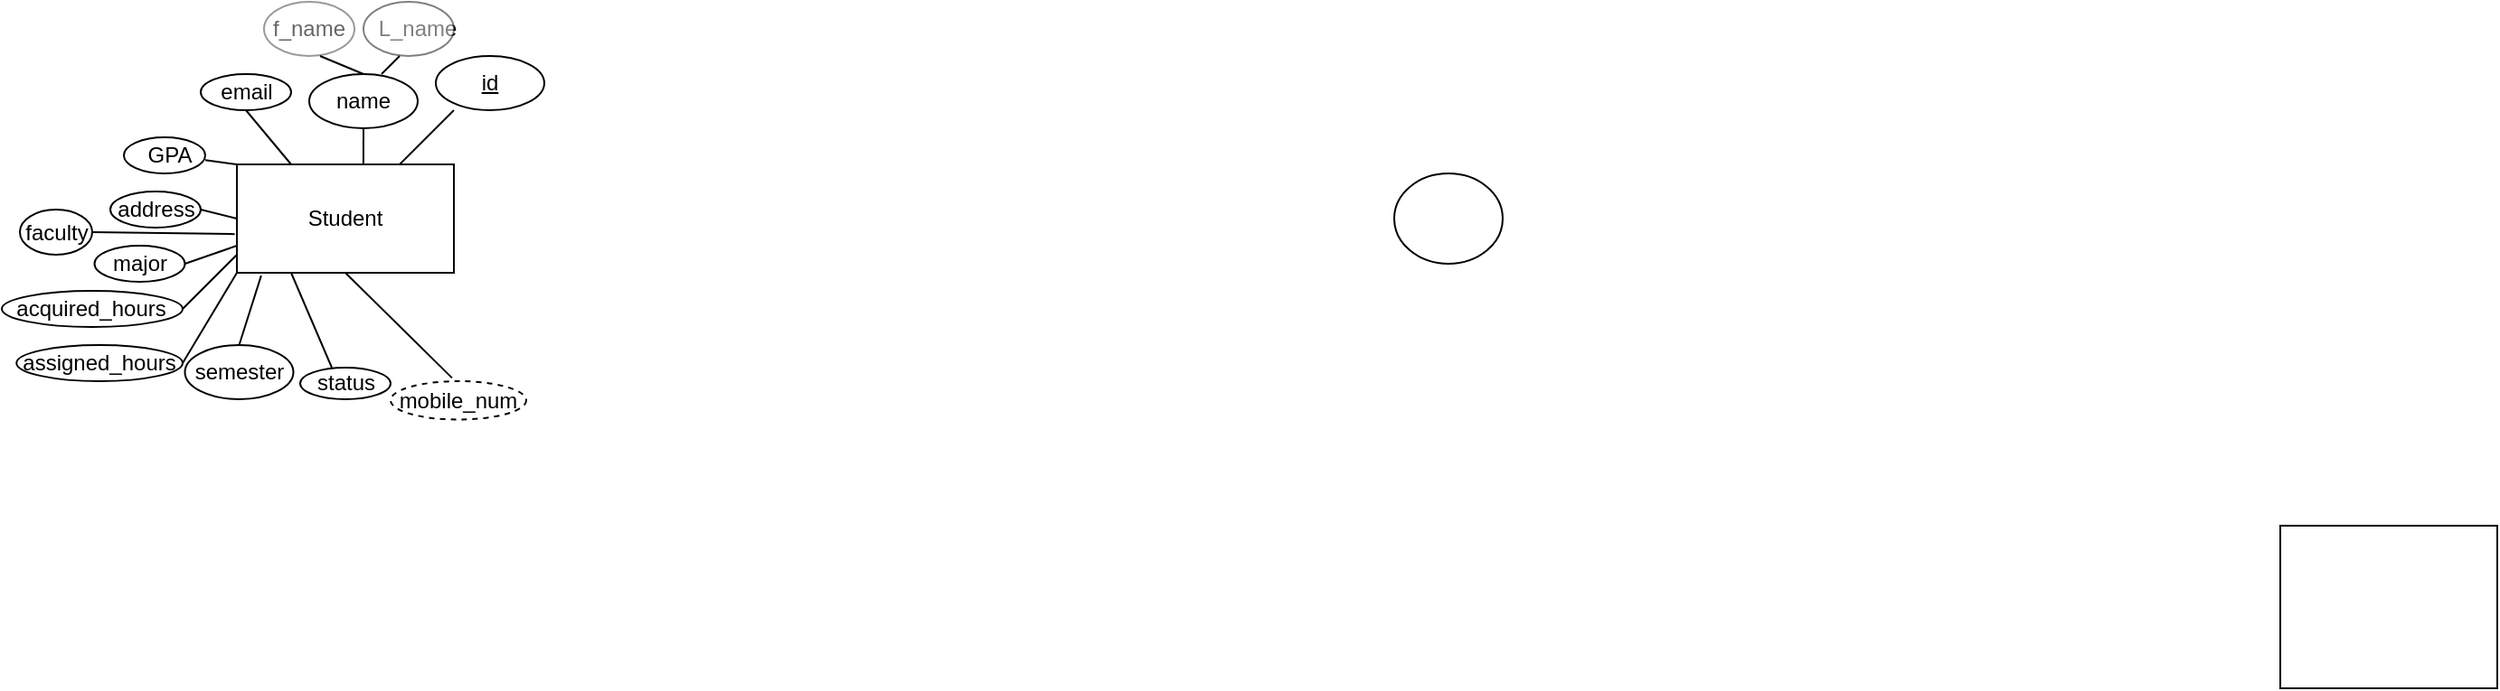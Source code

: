 <mxfile version="26.2.6">
  <diagram name="Page-1" id="XjCpb390zubgaoJemEW_">
    <mxGraphModel dx="1237" dy="198" grid="1" gridSize="10" guides="1" tooltips="1" connect="1" arrows="1" fold="1" page="1" pageScale="1" pageWidth="850" pageHeight="1100" math="0" shadow="0">
      <root>
        <mxCell id="0" />
        <mxCell id="1" parent="0" />
        <mxCell id="3sptjTlRXnZytQL2yX10-6" value="" style="rounded=0;whiteSpace=wrap;html=1;" vertex="1" parent="1">
          <mxGeometry x="-720" y="120" width="120" height="60" as="geometry" />
        </mxCell>
        <mxCell id="3sptjTlRXnZytQL2yX10-7" value="" style="rounded=0;whiteSpace=wrap;html=1;" vertex="1" parent="1">
          <mxGeometry x="410" y="320" width="120" height="90" as="geometry" />
        </mxCell>
        <mxCell id="3sptjTlRXnZytQL2yX10-8" value="Student" style="text;html=1;align=center;verticalAlign=middle;whiteSpace=wrap;rounded=0;" vertex="1" parent="1">
          <mxGeometry x="-690" y="135" width="60" height="30" as="geometry" />
        </mxCell>
        <mxCell id="3sptjTlRXnZytQL2yX10-9" value="" style="ellipse;whiteSpace=wrap;html=1;" vertex="1" parent="1">
          <mxGeometry x="-610" y="60" width="60" height="30" as="geometry" />
        </mxCell>
        <mxCell id="3sptjTlRXnZytQL2yX10-16" style="edgeStyle=none;rounded=0;orthogonalLoop=1;jettySize=auto;html=1;exitX=0;exitY=1;exitDx=0;exitDy=0;" edge="1" parent="1" source="3sptjTlRXnZytQL2yX10-11" target="3sptjTlRXnZytQL2yX10-11">
          <mxGeometry relative="1" as="geometry" />
        </mxCell>
        <mxCell id="3sptjTlRXnZytQL2yX10-21" value="" style="endArrow=none;html=1;rounded=0;" edge="1" parent="1" source="3sptjTlRXnZytQL2yX10-6">
          <mxGeometry width="50" height="50" relative="1" as="geometry">
            <mxPoint x="-610" y="110" as="sourcePoint" />
            <mxPoint x="-600" y="90" as="targetPoint" />
            <Array as="points" />
          </mxGeometry>
        </mxCell>
        <mxCell id="3sptjTlRXnZytQL2yX10-22" value="" style="ellipse;whiteSpace=wrap;html=1;" vertex="1" parent="1">
          <mxGeometry x="-680" y="70" width="60" height="30" as="geometry" />
        </mxCell>
        <mxCell id="3sptjTlRXnZytQL2yX10-23" value="name" style="text;html=1;align=center;verticalAlign=middle;whiteSpace=wrap;rounded=0;" vertex="1" parent="1">
          <mxGeometry x="-675" y="75" width="50" height="20" as="geometry" />
        </mxCell>
        <mxCell id="3sptjTlRXnZytQL2yX10-24" style="edgeStyle=none;rounded=0;orthogonalLoop=1;jettySize=auto;html=1;exitX=0;exitY=1;exitDx=0;exitDy=0;" edge="1" source="3sptjTlRXnZytQL2yX10-23" target="3sptjTlRXnZytQL2yX10-23" parent="1">
          <mxGeometry relative="1" as="geometry" />
        </mxCell>
        <mxCell id="3sptjTlRXnZytQL2yX10-26" value="f_name" style="text;html=1;align=center;verticalAlign=middle;whiteSpace=wrap;rounded=0;" vertex="1" parent="1">
          <mxGeometry x="-710" y="30" width="60" height="30" as="geometry" />
        </mxCell>
        <mxCell id="3sptjTlRXnZytQL2yX10-27" value="L_name" style="text;html=1;align=center;verticalAlign=middle;whiteSpace=wrap;rounded=0;" vertex="1" parent="1">
          <mxGeometry x="-650" y="30" width="60" height="30" as="geometry" />
        </mxCell>
        <mxCell id="3sptjTlRXnZytQL2yX10-28" value="" style="ellipse;whiteSpace=wrap;html=1;" vertex="1" parent="1">
          <mxGeometry x="-80" y="125" width="60" height="50" as="geometry" />
        </mxCell>
        <mxCell id="3sptjTlRXnZytQL2yX10-29" value="" style="ellipse;whiteSpace=wrap;html=1;opacity=50;" vertex="1" parent="1">
          <mxGeometry x="-650" y="30" width="50" height="30" as="geometry" />
        </mxCell>
        <mxCell id="3sptjTlRXnZytQL2yX10-30" value="" style="ellipse;whiteSpace=wrap;html=1;opacity=40;" vertex="1" parent="1">
          <mxGeometry x="-705" y="30" width="50" height="30" as="geometry" />
        </mxCell>
        <mxCell id="3sptjTlRXnZytQL2yX10-36" value="" style="endArrow=none;html=1;rounded=0;" edge="1" parent="1">
          <mxGeometry width="50" height="50" relative="1" as="geometry">
            <mxPoint x="-640" y="70" as="sourcePoint" />
            <mxPoint x="-630" y="60" as="targetPoint" />
          </mxGeometry>
        </mxCell>
        <mxCell id="3sptjTlRXnZytQL2yX10-37" value="" style="endArrow=none;html=1;rounded=0;exitX=0.5;exitY=0;exitDx=0;exitDy=0;" edge="1" parent="1" source="3sptjTlRXnZytQL2yX10-22">
          <mxGeometry width="50" height="50" relative="1" as="geometry">
            <mxPoint x="-686" y="70" as="sourcePoint" />
            <mxPoint x="-674" y="60" as="targetPoint" />
          </mxGeometry>
        </mxCell>
        <mxCell id="3sptjTlRXnZytQL2yX10-11" value="&lt;u&gt;id&lt;/u&gt;" style="text;html=1;align=center;verticalAlign=middle;whiteSpace=wrap;rounded=0;" vertex="1" parent="1">
          <mxGeometry x="-610" y="60" width="60" height="30" as="geometry" />
        </mxCell>
        <mxCell id="3sptjTlRXnZytQL2yX10-39" value="" style="endArrow=none;html=1;rounded=0;exitX=0.583;exitY=0;exitDx=0;exitDy=0;exitPerimeter=0;" edge="1" parent="1" source="3sptjTlRXnZytQL2yX10-6">
          <mxGeometry width="50" height="50" relative="1" as="geometry">
            <mxPoint x="-660" y="110" as="sourcePoint" />
            <mxPoint x="-650" y="100" as="targetPoint" />
          </mxGeometry>
        </mxCell>
        <mxCell id="3sptjTlRXnZytQL2yX10-40" value="" style="ellipse;whiteSpace=wrap;html=1;" vertex="1" parent="1">
          <mxGeometry x="-740" y="70" width="50" height="20" as="geometry" />
        </mxCell>
        <mxCell id="3sptjTlRXnZytQL2yX10-41" value="email" style="text;html=1;align=center;verticalAlign=middle;whiteSpace=wrap;rounded=0;" vertex="1" parent="1">
          <mxGeometry x="-737.5" y="72.5" width="45" height="15" as="geometry" />
        </mxCell>
        <mxCell id="3sptjTlRXnZytQL2yX10-42" value="" style="ellipse;whiteSpace=wrap;html=1;" vertex="1" parent="1">
          <mxGeometry x="-782.5" y="105" width="45" height="20" as="geometry" />
        </mxCell>
        <mxCell id="3sptjTlRXnZytQL2yX10-43" value="GPA" style="text;html=1;align=center;verticalAlign=middle;whiteSpace=wrap;rounded=0;" vertex="1" parent="1">
          <mxGeometry x="-777.5" y="110" width="40" height="10" as="geometry" />
        </mxCell>
        <mxCell id="3sptjTlRXnZytQL2yX10-44" value="" style="endArrow=none;html=1;rounded=0;exitX=0.25;exitY=0;exitDx=0;exitDy=0;entryX=0.5;entryY=1;entryDx=0;entryDy=0;" edge="1" parent="1" source="3sptjTlRXnZytQL2yX10-6" target="3sptjTlRXnZytQL2yX10-40">
          <mxGeometry width="50" height="50" relative="1" as="geometry">
            <mxPoint x="-740" y="130" as="sourcePoint" />
            <mxPoint x="-690" y="80" as="targetPoint" />
          </mxGeometry>
        </mxCell>
        <mxCell id="3sptjTlRXnZytQL2yX10-46" value="" style="endArrow=none;html=1;rounded=0;entryX=0;entryY=0;entryDx=0;entryDy=0;" edge="1" parent="1" source="3sptjTlRXnZytQL2yX10-43" target="3sptjTlRXnZytQL2yX10-6">
          <mxGeometry width="50" height="50" relative="1" as="geometry">
            <mxPoint x="-740" y="130" as="sourcePoint" />
            <mxPoint x="-690" y="80" as="targetPoint" />
          </mxGeometry>
        </mxCell>
        <mxCell id="3sptjTlRXnZytQL2yX10-47" value="" style="ellipse;whiteSpace=wrap;html=1;" vertex="1" parent="1">
          <mxGeometry x="-790" y="135" width="50" height="20" as="geometry" />
        </mxCell>
        <mxCell id="3sptjTlRXnZytQL2yX10-48" value="address" style="text;html=1;align=center;verticalAlign=middle;whiteSpace=wrap;rounded=0;" vertex="1" parent="1">
          <mxGeometry x="-781.25" y="140" width="32.5" height="10" as="geometry" />
        </mxCell>
        <mxCell id="3sptjTlRXnZytQL2yX10-49" value="" style="endArrow=none;html=1;rounded=0;exitX=0;exitY=0.5;exitDx=0;exitDy=0;entryX=1;entryY=0.5;entryDx=0;entryDy=0;" edge="1" parent="1" source="3sptjTlRXnZytQL2yX10-6" target="3sptjTlRXnZytQL2yX10-47">
          <mxGeometry width="50" height="50" relative="1" as="geometry">
            <mxPoint x="-790" y="200" as="sourcePoint" />
            <mxPoint x="-740" y="150" as="targetPoint" />
          </mxGeometry>
        </mxCell>
        <mxCell id="3sptjTlRXnZytQL2yX10-50" value="" style="ellipse;whiteSpace=wrap;html=1;" vertex="1" parent="1">
          <mxGeometry x="-840" y="145" width="40" height="25" as="geometry" />
        </mxCell>
        <mxCell id="3sptjTlRXnZytQL2yX10-51" value="faculty" style="text;html=1;align=center;verticalAlign=middle;whiteSpace=wrap;rounded=0;" vertex="1" parent="1">
          <mxGeometry x="-832.5" y="150" width="25" height="15" as="geometry" />
        </mxCell>
        <mxCell id="3sptjTlRXnZytQL2yX10-52" value="" style="endArrow=none;html=1;rounded=0;entryX=-0.01;entryY=0.643;entryDx=0;entryDy=0;entryPerimeter=0;exitX=1;exitY=0.5;exitDx=0;exitDy=0;" edge="1" parent="1" source="3sptjTlRXnZytQL2yX10-50" target="3sptjTlRXnZytQL2yX10-6">
          <mxGeometry width="50" height="50" relative="1" as="geometry">
            <mxPoint x="-827.5" y="220" as="sourcePoint" />
            <mxPoint x="-777.5" y="170" as="targetPoint" />
          </mxGeometry>
        </mxCell>
        <mxCell id="3sptjTlRXnZytQL2yX10-53" value="" style="ellipse;whiteSpace=wrap;html=1;" vertex="1" parent="1">
          <mxGeometry x="-798.75" y="165" width="50" height="20" as="geometry" />
        </mxCell>
        <mxCell id="3sptjTlRXnZytQL2yX10-54" value="major" style="text;html=1;align=center;verticalAlign=middle;whiteSpace=wrap;rounded=0;" vertex="1" parent="1">
          <mxGeometry x="-785" y="170" width="22.5" height="10" as="geometry" />
        </mxCell>
        <mxCell id="3sptjTlRXnZytQL2yX10-55" value="" style="endArrow=none;html=1;rounded=0;exitX=1;exitY=0.5;exitDx=0;exitDy=0;" edge="1" parent="1" source="3sptjTlRXnZytQL2yX10-53">
          <mxGeometry width="50" height="50" relative="1" as="geometry">
            <mxPoint x="-770" y="215" as="sourcePoint" />
            <mxPoint x="-720" y="165" as="targetPoint" />
          </mxGeometry>
        </mxCell>
        <mxCell id="3sptjTlRXnZytQL2yX10-56" value="" style="ellipse;whiteSpace=wrap;html=1;" vertex="1" parent="1">
          <mxGeometry x="-850" y="190" width="100" height="20" as="geometry" />
        </mxCell>
        <mxCell id="3sptjTlRXnZytQL2yX10-57" value="acquired_hours" style="text;html=1;align=center;verticalAlign=middle;whiteSpace=wrap;rounded=0;" vertex="1" parent="1">
          <mxGeometry x="-807.5" y="197.5" width="12.5" height="5" as="geometry" />
        </mxCell>
        <mxCell id="3sptjTlRXnZytQL2yX10-58" value="" style="endArrow=none;html=1;rounded=0;" edge="1" parent="1">
          <mxGeometry width="50" height="50" relative="1" as="geometry">
            <mxPoint x="-750" y="200" as="sourcePoint" />
            <mxPoint x="-720" y="170" as="targetPoint" />
          </mxGeometry>
        </mxCell>
        <mxCell id="3sptjTlRXnZytQL2yX10-59" value="" style="ellipse;whiteSpace=wrap;html=1;" vertex="1" parent="1">
          <mxGeometry x="-841.87" y="220" width="91.87" height="20" as="geometry" />
        </mxCell>
        <mxCell id="3sptjTlRXnZytQL2yX10-60" value="assigned_hours" style="text;html=1;align=center;verticalAlign=middle;whiteSpace=wrap;rounded=0;" vertex="1" parent="1">
          <mxGeometry x="-815.93" y="215" width="40" height="30" as="geometry" />
        </mxCell>
        <mxCell id="3sptjTlRXnZytQL2yX10-62" value="" style="endArrow=none;html=1;rounded=0;entryX=0;entryY=1;entryDx=0;entryDy=0;" edge="1" parent="1" target="3sptjTlRXnZytQL2yX10-6">
          <mxGeometry width="50" height="50" relative="1" as="geometry">
            <mxPoint x="-750" y="230" as="sourcePoint" />
            <mxPoint x="-700" y="180" as="targetPoint" />
          </mxGeometry>
        </mxCell>
        <mxCell id="3sptjTlRXnZytQL2yX10-63" value="" style="ellipse;whiteSpace=wrap;html=1;" vertex="1" parent="1">
          <mxGeometry x="-748.75" y="220" width="60" height="30" as="geometry" />
        </mxCell>
        <mxCell id="3sptjTlRXnZytQL2yX10-64" value="semester" style="text;html=1;align=center;verticalAlign=middle;whiteSpace=wrap;rounded=0;" vertex="1" parent="1">
          <mxGeometry x="-741.25" y="227.5" width="45" height="15" as="geometry" />
        </mxCell>
        <mxCell id="3sptjTlRXnZytQL2yX10-65" value="" style="endArrow=none;html=1;rounded=0;exitX=0.5;exitY=0;exitDx=0;exitDy=0;entryX=0.112;entryY=1.026;entryDx=0;entryDy=0;entryPerimeter=0;" edge="1" parent="1" source="3sptjTlRXnZytQL2yX10-63" target="3sptjTlRXnZytQL2yX10-6">
          <mxGeometry width="50" height="50" relative="1" as="geometry">
            <mxPoint x="-720" y="230" as="sourcePoint" />
            <mxPoint x="-670" y="180" as="targetPoint" />
          </mxGeometry>
        </mxCell>
        <mxCell id="3sptjTlRXnZytQL2yX10-66" value="" style="ellipse;whiteSpace=wrap;html=1;" vertex="1" parent="1">
          <mxGeometry x="-685" y="232.5" width="50" height="17.5" as="geometry" />
        </mxCell>
        <mxCell id="3sptjTlRXnZytQL2yX10-67" value="status" style="text;html=1;align=center;verticalAlign=middle;whiteSpace=wrap;rounded=0;" vertex="1" parent="1">
          <mxGeometry x="-667.5" y="238.75" width="15" height="5" as="geometry" />
        </mxCell>
        <mxCell id="3sptjTlRXnZytQL2yX10-68" value="" style="endArrow=none;html=1;rounded=0;entryX=0.25;entryY=1;entryDx=0;entryDy=0;" edge="1" parent="1" target="3sptjTlRXnZytQL2yX10-6">
          <mxGeometry width="50" height="50" relative="1" as="geometry">
            <mxPoint x="-667.5" y="232.5" as="sourcePoint" />
            <mxPoint x="-647.5" y="202.5" as="targetPoint" />
          </mxGeometry>
        </mxCell>
        <mxCell id="3sptjTlRXnZytQL2yX10-70" value="mobile_num" style="ellipse;whiteSpace=wrap;html=1;align=center;dashed=1;" vertex="1" parent="1">
          <mxGeometry x="-635" y="240" width="75" height="21.25" as="geometry" />
        </mxCell>
        <mxCell id="3sptjTlRXnZytQL2yX10-71" value="" style="endArrow=none;html=1;rounded=0;exitX=0.453;exitY=-0.086;exitDx=0;exitDy=0;exitPerimeter=0;entryX=0.5;entryY=1;entryDx=0;entryDy=0;" edge="1" parent="1" source="3sptjTlRXnZytQL2yX10-70" target="3sptjTlRXnZytQL2yX10-6">
          <mxGeometry width="50" height="50" relative="1" as="geometry">
            <mxPoint x="-620" y="220" as="sourcePoint" />
            <mxPoint x="-570" y="170" as="targetPoint" />
          </mxGeometry>
        </mxCell>
      </root>
    </mxGraphModel>
  </diagram>
</mxfile>
